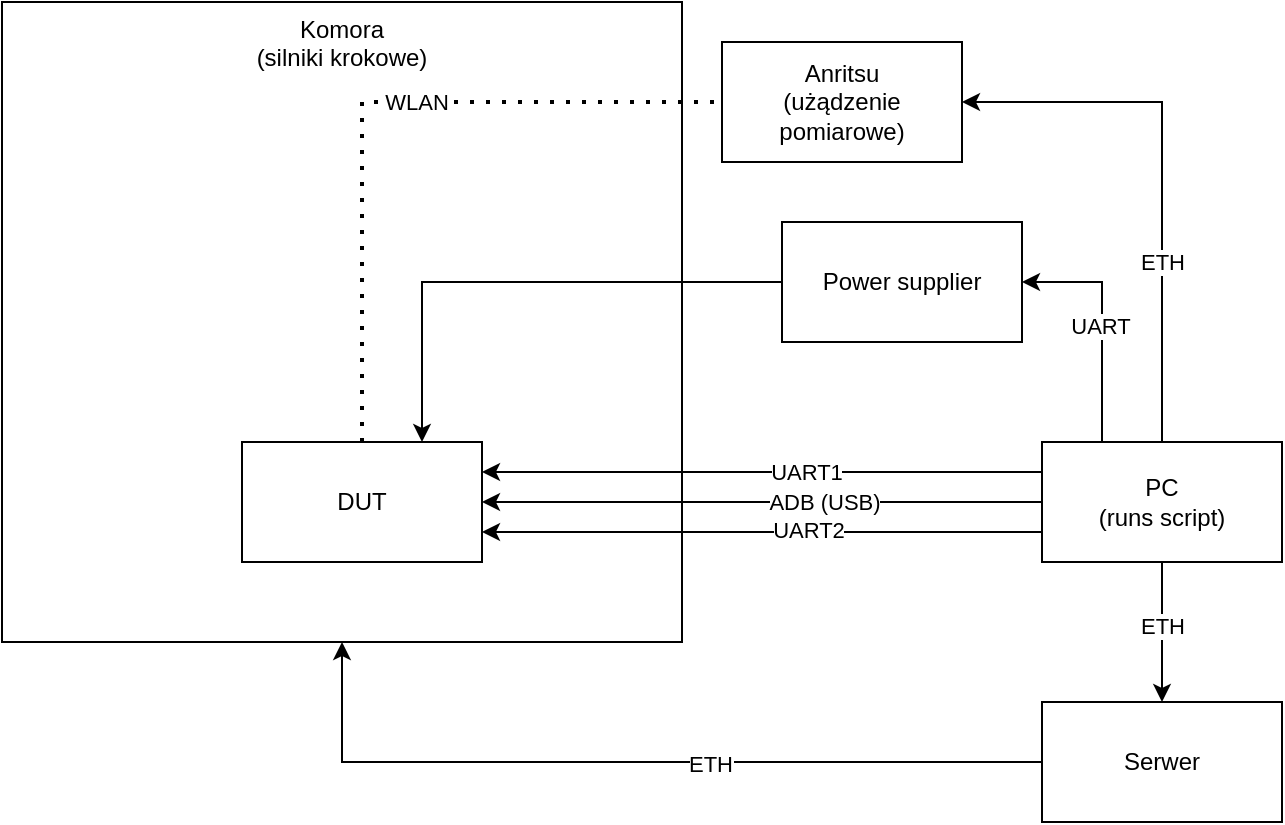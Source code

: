 <mxfile version="20.3.0" type="device"><diagram id="kWbT-2BfRglVs-l5vG9b" name="Page-1"><mxGraphModel dx="981" dy="597" grid="1" gridSize="10" guides="1" tooltips="1" connect="1" arrows="1" fold="1" page="1" pageScale="1" pageWidth="850" pageHeight="1100" math="0" shadow="0"><root><mxCell id="0"/><mxCell id="1" parent="0"/><mxCell id="h4VqZFw3HsTOTmtGazmL-23" style="edgeStyle=orthogonalEdgeStyle;rounded=0;orthogonalLoop=1;jettySize=auto;html=1;exitX=0;exitY=0.5;exitDx=0;exitDy=0;entryX=0.5;entryY=1;entryDx=0;entryDy=0;" edge="1" parent="1" source="h4VqZFw3HsTOTmtGazmL-1" target="h4VqZFw3HsTOTmtGazmL-2"><mxGeometry relative="1" as="geometry"/></mxCell><mxCell id="h4VqZFw3HsTOTmtGazmL-24" value="ETH" style="edgeLabel;html=1;align=center;verticalAlign=middle;resizable=0;points=[];" vertex="1" connectable="0" parent="h4VqZFw3HsTOTmtGazmL-23"><mxGeometry x="-0.187" y="1" relative="1" as="geometry"><mxPoint as="offset"/></mxGeometry></mxCell><mxCell id="h4VqZFw3HsTOTmtGazmL-1" value="Serwer" style="rounded=0;whiteSpace=wrap;html=1;" vertex="1" parent="1"><mxGeometry x="640" y="680" width="120" height="60" as="geometry"/></mxCell><mxCell id="h4VqZFw3HsTOTmtGazmL-2" value="Komora&lt;br&gt;(silniki krokowe)" style="rounded=0;whiteSpace=wrap;html=1;horizontal=1;verticalAlign=top;" vertex="1" parent="1"><mxGeometry x="120" y="330" width="340" height="320" as="geometry"/></mxCell><mxCell id="h4VqZFw3HsTOTmtGazmL-3" value="Anritsu&lt;br&gt;(użądzenie pomiarowe)" style="rounded=0;whiteSpace=wrap;html=1;" vertex="1" parent="1"><mxGeometry x="480" y="350" width="120" height="60" as="geometry"/></mxCell><mxCell id="h4VqZFw3HsTOTmtGazmL-4" value="DUT" style="rounded=0;whiteSpace=wrap;html=1;" vertex="1" parent="1"><mxGeometry x="240" y="550" width="120" height="60" as="geometry"/></mxCell><mxCell id="h4VqZFw3HsTOTmtGazmL-15" style="edgeStyle=orthogonalEdgeStyle;rounded=0;orthogonalLoop=1;jettySize=auto;html=1;exitX=0;exitY=0.25;exitDx=0;exitDy=0;entryX=1;entryY=0.25;entryDx=0;entryDy=0;" edge="1" parent="1" source="h4VqZFw3HsTOTmtGazmL-6" target="h4VqZFw3HsTOTmtGazmL-4"><mxGeometry relative="1" as="geometry"/></mxCell><mxCell id="h4VqZFw3HsTOTmtGazmL-17" value="UART1" style="edgeLabel;html=1;align=center;verticalAlign=middle;resizable=0;points=[];" vertex="1" connectable="0" parent="h4VqZFw3HsTOTmtGazmL-15"><mxGeometry x="-0.211" relative="1" as="geometry"><mxPoint x="-8" as="offset"/></mxGeometry></mxCell><mxCell id="h4VqZFw3HsTOTmtGazmL-16" style="edgeStyle=orthogonalEdgeStyle;rounded=0;orthogonalLoop=1;jettySize=auto;html=1;exitX=0;exitY=0.75;exitDx=0;exitDy=0;entryX=1;entryY=0.75;entryDx=0;entryDy=0;" edge="1" parent="1" source="h4VqZFw3HsTOTmtGazmL-6" target="h4VqZFw3HsTOTmtGazmL-4"><mxGeometry relative="1" as="geometry"/></mxCell><mxCell id="h4VqZFw3HsTOTmtGazmL-18" value="UART2" style="edgeLabel;html=1;align=center;verticalAlign=middle;resizable=0;points=[];" vertex="1" connectable="0" parent="h4VqZFw3HsTOTmtGazmL-16"><mxGeometry x="-0.227" y="-1" relative="1" as="geometry"><mxPoint x="-9" as="offset"/></mxGeometry></mxCell><mxCell id="h4VqZFw3HsTOTmtGazmL-19" style="edgeStyle=orthogonalEdgeStyle;rounded=0;orthogonalLoop=1;jettySize=auto;html=1;exitX=0;exitY=0.5;exitDx=0;exitDy=0;" edge="1" parent="1" source="h4VqZFw3HsTOTmtGazmL-6" target="h4VqZFw3HsTOTmtGazmL-4"><mxGeometry relative="1" as="geometry"/></mxCell><mxCell id="h4VqZFw3HsTOTmtGazmL-20" value="ADB (USB)" style="edgeLabel;html=1;align=center;verticalAlign=middle;resizable=0;points=[];" vertex="1" connectable="0" parent="h4VqZFw3HsTOTmtGazmL-19"><mxGeometry x="-0.215" relative="1" as="geometry"><mxPoint x="1" as="offset"/></mxGeometry></mxCell><mxCell id="h4VqZFw3HsTOTmtGazmL-22" style="edgeStyle=orthogonalEdgeStyle;rounded=0;orthogonalLoop=1;jettySize=auto;html=1;exitX=0.5;exitY=1;exitDx=0;exitDy=0;" edge="1" parent="1" source="h4VqZFw3HsTOTmtGazmL-6" target="h4VqZFw3HsTOTmtGazmL-1"><mxGeometry relative="1" as="geometry"/></mxCell><mxCell id="h4VqZFw3HsTOTmtGazmL-25" value="ETH" style="edgeLabel;html=1;align=center;verticalAlign=middle;resizable=0;points=[];" vertex="1" connectable="0" parent="h4VqZFw3HsTOTmtGazmL-22"><mxGeometry x="-0.105" relative="1" as="geometry"><mxPoint as="offset"/></mxGeometry></mxCell><mxCell id="h4VqZFw3HsTOTmtGazmL-27" style="edgeStyle=orthogonalEdgeStyle;rounded=0;orthogonalLoop=1;jettySize=auto;html=1;exitX=0.5;exitY=0;exitDx=0;exitDy=0;entryX=1;entryY=0.5;entryDx=0;entryDy=0;" edge="1" parent="1" source="h4VqZFw3HsTOTmtGazmL-6" target="h4VqZFw3HsTOTmtGazmL-3"><mxGeometry relative="1" as="geometry"/></mxCell><mxCell id="h4VqZFw3HsTOTmtGazmL-28" value="ETH" style="edgeLabel;html=1;align=center;verticalAlign=middle;resizable=0;points=[];" vertex="1" connectable="0" parent="h4VqZFw3HsTOTmtGazmL-27"><mxGeometry x="-0.223" y="-2" relative="1" as="geometry"><mxPoint x="-2" y="15" as="offset"/></mxGeometry></mxCell><mxCell id="h4VqZFw3HsTOTmtGazmL-30" style="edgeStyle=orthogonalEdgeStyle;rounded=0;orthogonalLoop=1;jettySize=auto;html=1;exitX=0.25;exitY=0;exitDx=0;exitDy=0;entryX=1;entryY=0.5;entryDx=0;entryDy=0;" edge="1" parent="1" source="h4VqZFw3HsTOTmtGazmL-6" target="h4VqZFw3HsTOTmtGazmL-29"><mxGeometry relative="1" as="geometry"/></mxCell><mxCell id="h4VqZFw3HsTOTmtGazmL-31" value="UART" style="edgeLabel;html=1;align=center;verticalAlign=middle;resizable=0;points=[];" vertex="1" connectable="0" parent="h4VqZFw3HsTOTmtGazmL-30"><mxGeometry x="-0.033" y="1" relative="1" as="geometry"><mxPoint as="offset"/></mxGeometry></mxCell><mxCell id="h4VqZFw3HsTOTmtGazmL-6" value="PC&lt;br&gt;(runs script)" style="rounded=0;whiteSpace=wrap;html=1;" vertex="1" parent="1"><mxGeometry x="640" y="550" width="120" height="60" as="geometry"/></mxCell><mxCell id="h4VqZFw3HsTOTmtGazmL-21" value="" style="endArrow=none;dashed=1;html=1;dashPattern=1 3;strokeWidth=2;rounded=0;entryX=0;entryY=0.5;entryDx=0;entryDy=0;exitX=0.5;exitY=0;exitDx=0;exitDy=0;" edge="1" parent="1" source="h4VqZFw3HsTOTmtGazmL-4" target="h4VqZFw3HsTOTmtGazmL-3"><mxGeometry width="50" height="50" relative="1" as="geometry"><mxPoint x="250" y="510" as="sourcePoint"/><mxPoint x="300" y="460" as="targetPoint"/><Array as="points"><mxPoint x="300" y="460"/><mxPoint x="300" y="380"/></Array></mxGeometry></mxCell><mxCell id="h4VqZFw3HsTOTmtGazmL-33" value="&lt;font color=&quot;#000000&quot;&gt;WLAN&lt;/font&gt;" style="edgeLabel;html=1;align=center;verticalAlign=middle;resizable=0;points=[];fontColor=#FF0000;" vertex="1" connectable="0" parent="h4VqZFw3HsTOTmtGazmL-21"><mxGeometry x="0.127" relative="1" as="geometry"><mxPoint as="offset"/></mxGeometry></mxCell><mxCell id="h4VqZFw3HsTOTmtGazmL-32" style="edgeStyle=orthogonalEdgeStyle;rounded=0;orthogonalLoop=1;jettySize=auto;html=1;exitX=0;exitY=0.5;exitDx=0;exitDy=0;entryX=0.75;entryY=0;entryDx=0;entryDy=0;fontColor=#FF0000;" edge="1" parent="1" source="h4VqZFw3HsTOTmtGazmL-29" target="h4VqZFw3HsTOTmtGazmL-4"><mxGeometry relative="1" as="geometry"/></mxCell><mxCell id="h4VqZFw3HsTOTmtGazmL-29" value="Power supplier" style="rounded=0;whiteSpace=wrap;html=1;" vertex="1" parent="1"><mxGeometry x="510" y="440" width="120" height="60" as="geometry"/></mxCell></root></mxGraphModel></diagram></mxfile>
